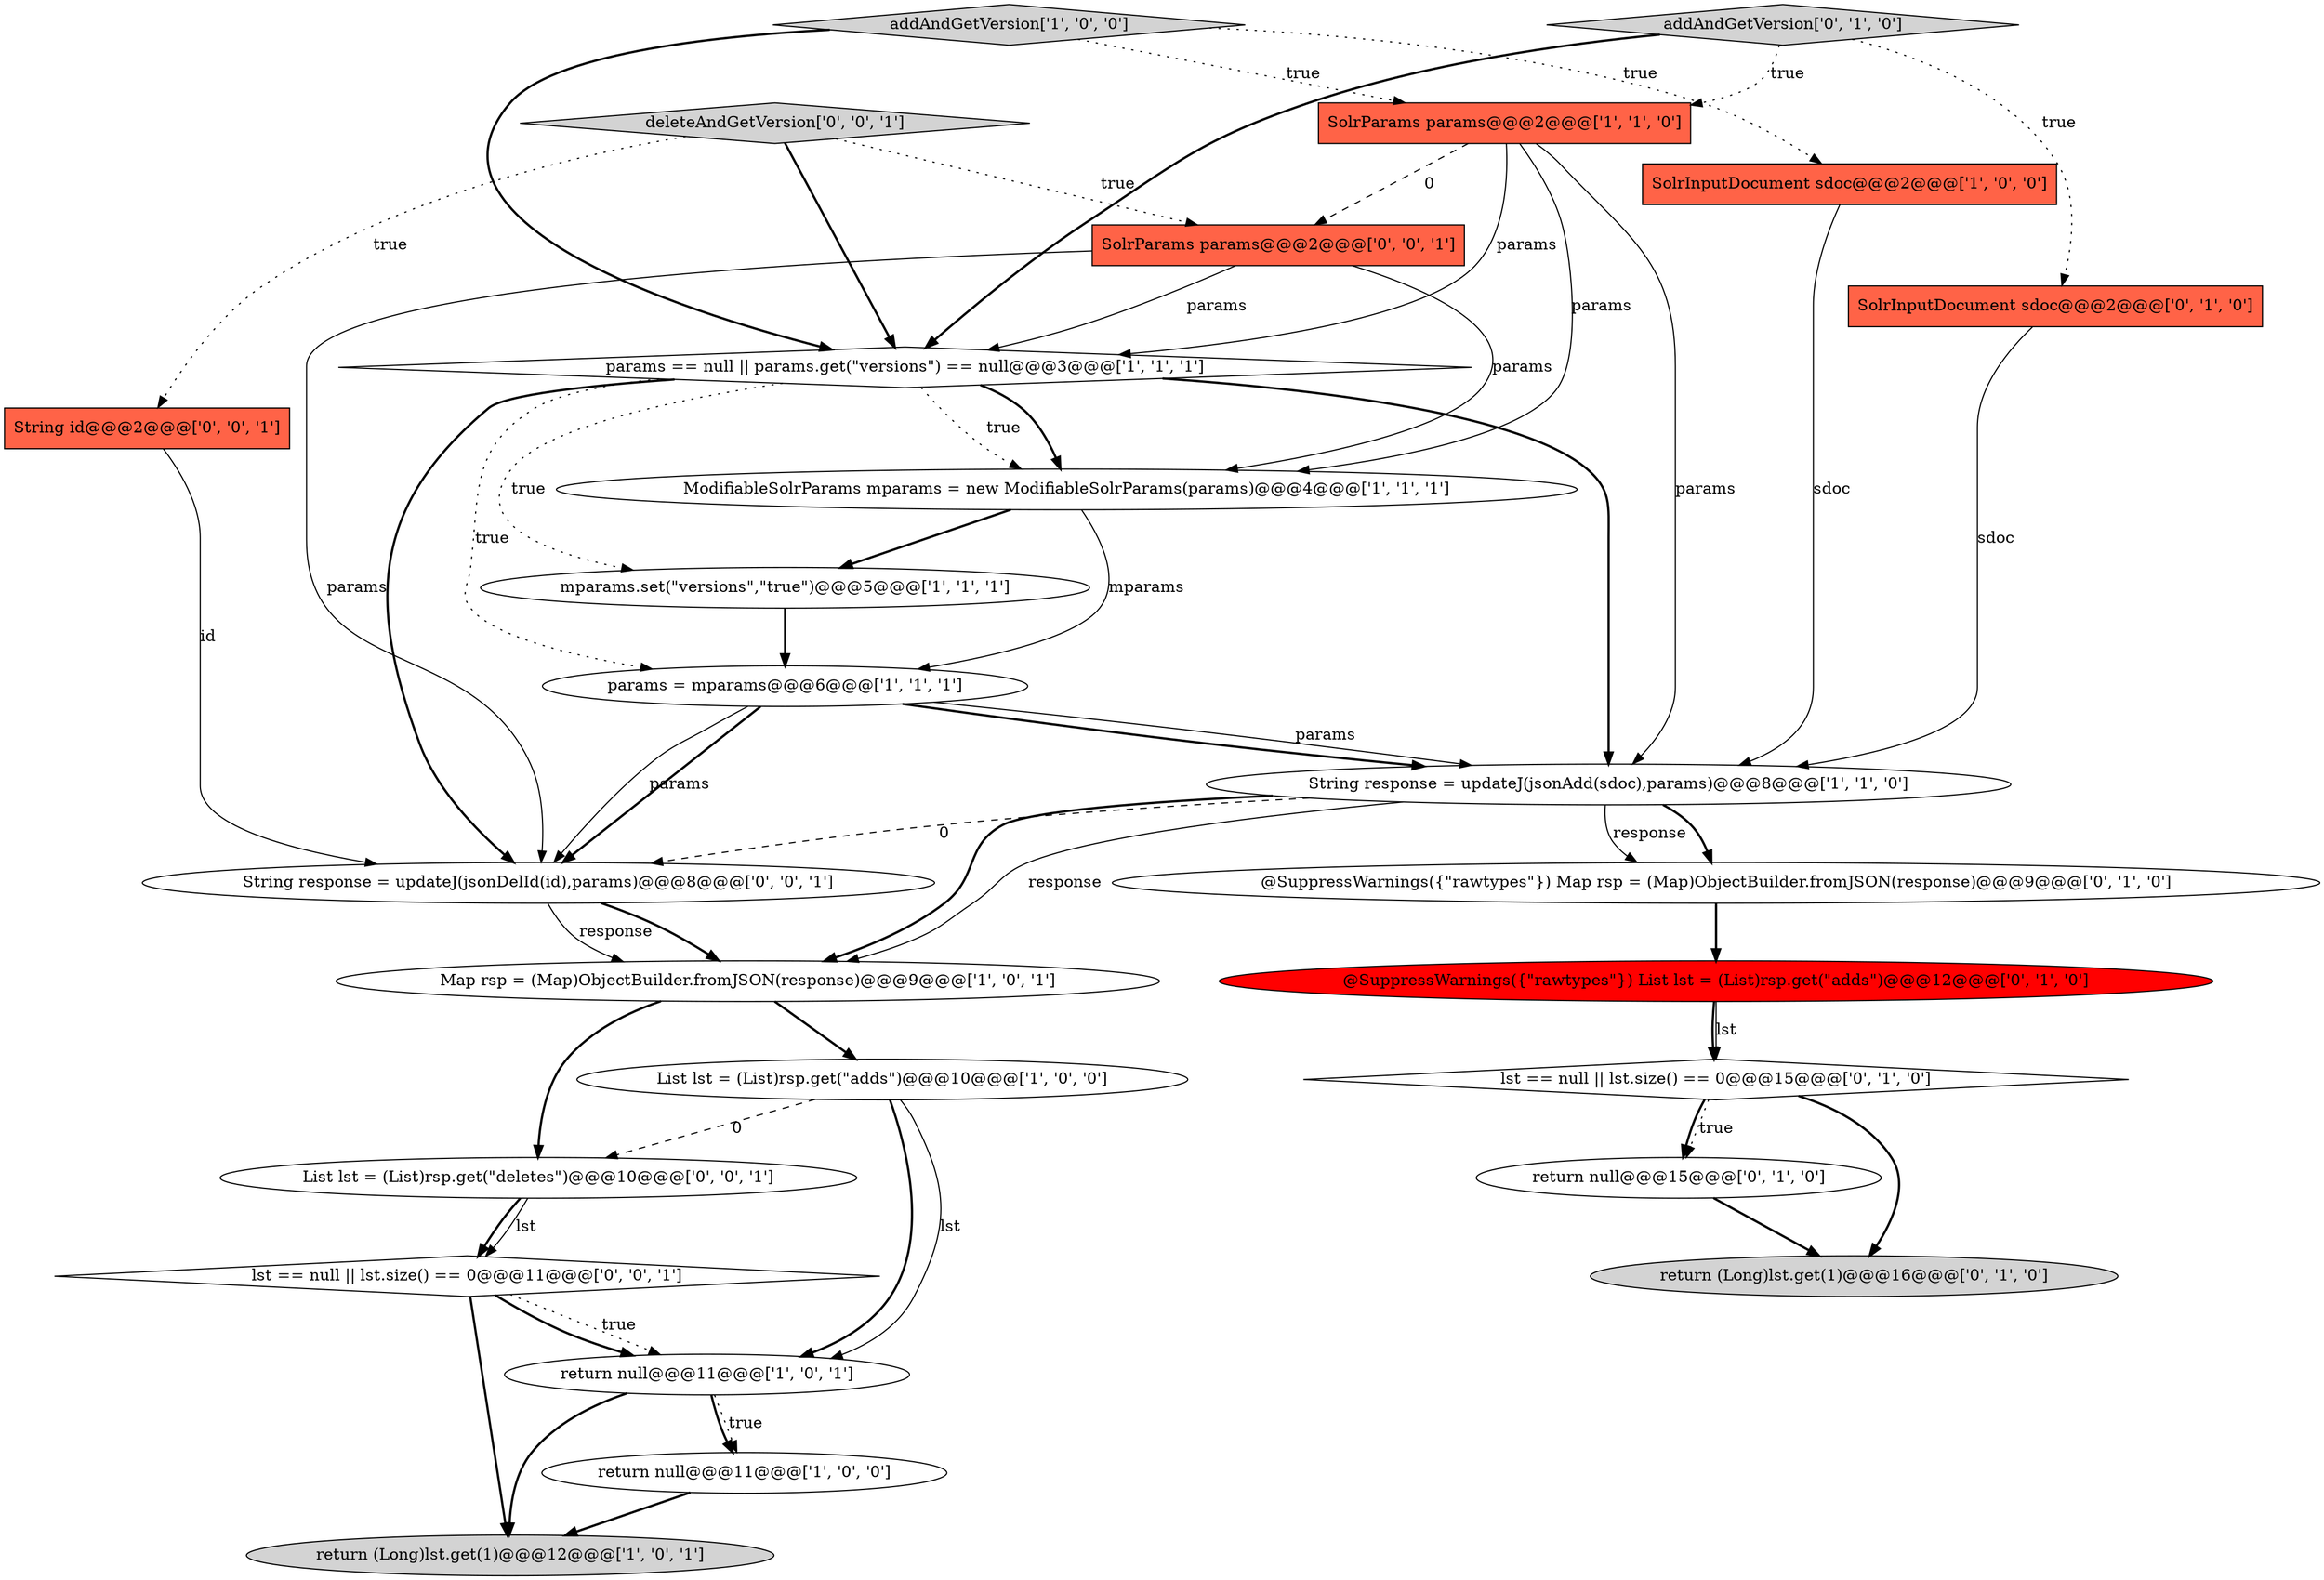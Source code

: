 digraph {
2 [style = filled, label = "return (Long)lst.get(1)@@@12@@@['1', '0', '1']", fillcolor = lightgray, shape = ellipse image = "AAA0AAABBB1BBB"];
13 [style = filled, label = "lst == null || lst.size() == 0@@@15@@@['0', '1', '0']", fillcolor = white, shape = diamond image = "AAA0AAABBB2BBB"];
5 [style = filled, label = "SolrInputDocument sdoc@@@2@@@['1', '0', '0']", fillcolor = tomato, shape = box image = "AAA0AAABBB1BBB"];
3 [style = filled, label = "return null@@@11@@@['1', '0', '1']", fillcolor = white, shape = ellipse image = "AAA0AAABBB1BBB"];
1 [style = filled, label = "List lst = (List)rsp.get(\"adds\")@@@10@@@['1', '0', '0']", fillcolor = white, shape = ellipse image = "AAA0AAABBB1BBB"];
25 [style = filled, label = "deleteAndGetVersion['0', '0', '1']", fillcolor = lightgray, shape = diamond image = "AAA0AAABBB3BBB"];
21 [style = filled, label = "lst == null || lst.size() == 0@@@11@@@['0', '0', '1']", fillcolor = white, shape = diamond image = "AAA0AAABBB3BBB"];
10 [style = filled, label = "SolrParams params@@@2@@@['1', '1', '0']", fillcolor = tomato, shape = box image = "AAA0AAABBB1BBB"];
16 [style = filled, label = "return null@@@15@@@['0', '1', '0']", fillcolor = white, shape = ellipse image = "AAA0AAABBB2BBB"];
6 [style = filled, label = "params == null || params.get(\"versions\") == null@@@3@@@['1', '1', '1']", fillcolor = white, shape = diamond image = "AAA0AAABBB1BBB"];
19 [style = filled, label = "addAndGetVersion['0', '1', '0']", fillcolor = lightgray, shape = diamond image = "AAA0AAABBB2BBB"];
8 [style = filled, label = "ModifiableSolrParams mparams = new ModifiableSolrParams(params)@@@4@@@['1', '1', '1']", fillcolor = white, shape = ellipse image = "AAA0AAABBB1BBB"];
11 [style = filled, label = "mparams.set(\"versions\",\"true\")@@@5@@@['1', '1', '1']", fillcolor = white, shape = ellipse image = "AAA0AAABBB1BBB"];
9 [style = filled, label = "Map rsp = (Map)ObjectBuilder.fromJSON(response)@@@9@@@['1', '0', '1']", fillcolor = white, shape = ellipse image = "AAA0AAABBB1BBB"];
14 [style = filled, label = "SolrInputDocument sdoc@@@2@@@['0', '1', '0']", fillcolor = tomato, shape = box image = "AAA0AAABBB2BBB"];
23 [style = filled, label = "String response = updateJ(jsonDelId(id),params)@@@8@@@['0', '0', '1']", fillcolor = white, shape = ellipse image = "AAA0AAABBB3BBB"];
20 [style = filled, label = "List lst = (List)rsp.get(\"deletes\")@@@10@@@['0', '0', '1']", fillcolor = white, shape = ellipse image = "AAA0AAABBB3BBB"];
4 [style = filled, label = "String response = updateJ(jsonAdd(sdoc),params)@@@8@@@['1', '1', '0']", fillcolor = white, shape = ellipse image = "AAA0AAABBB1BBB"];
15 [style = filled, label = "@SuppressWarnings({\"rawtypes\"}) List lst = (List)rsp.get(\"adds\")@@@12@@@['0', '1', '0']", fillcolor = red, shape = ellipse image = "AAA1AAABBB2BBB"];
0 [style = filled, label = "return null@@@11@@@['1', '0', '0']", fillcolor = white, shape = ellipse image = "AAA0AAABBB1BBB"];
12 [style = filled, label = "addAndGetVersion['1', '0', '0']", fillcolor = lightgray, shape = diamond image = "AAA0AAABBB1BBB"];
7 [style = filled, label = "params = mparams@@@6@@@['1', '1', '1']", fillcolor = white, shape = ellipse image = "AAA0AAABBB1BBB"];
17 [style = filled, label = "return (Long)lst.get(1)@@@16@@@['0', '1', '0']", fillcolor = lightgray, shape = ellipse image = "AAA0AAABBB2BBB"];
24 [style = filled, label = "SolrParams params@@@2@@@['0', '0', '1']", fillcolor = tomato, shape = box image = "AAA0AAABBB3BBB"];
22 [style = filled, label = "String id@@@2@@@['0', '0', '1']", fillcolor = tomato, shape = box image = "AAA0AAABBB3BBB"];
18 [style = filled, label = "@SuppressWarnings({\"rawtypes\"}) Map rsp = (Map)ObjectBuilder.fromJSON(response)@@@9@@@['0', '1', '0']", fillcolor = white, shape = ellipse image = "AAA0AAABBB2BBB"];
19->10 [style = dotted, label="true"];
4->9 [style = bold, label=""];
13->16 [style = dotted, label="true"];
19->14 [style = dotted, label="true"];
10->4 [style = solid, label="params"];
15->13 [style = bold, label=""];
6->23 [style = bold, label=""];
0->2 [style = bold, label=""];
24->8 [style = solid, label="params"];
18->15 [style = bold, label=""];
5->4 [style = solid, label="sdoc"];
1->3 [style = bold, label=""];
24->23 [style = solid, label="params"];
25->24 [style = dotted, label="true"];
10->8 [style = solid, label="params"];
4->18 [style = bold, label=""];
9->20 [style = bold, label=""];
7->4 [style = bold, label=""];
16->17 [style = bold, label=""];
25->6 [style = bold, label=""];
19->6 [style = bold, label=""];
12->6 [style = bold, label=""];
13->16 [style = bold, label=""];
23->9 [style = solid, label="response"];
3->0 [style = bold, label=""];
21->2 [style = bold, label=""];
15->13 [style = solid, label="lst"];
20->21 [style = bold, label=""];
1->20 [style = dashed, label="0"];
7->23 [style = solid, label="params"];
10->6 [style = solid, label="params"];
6->4 [style = bold, label=""];
13->17 [style = bold, label=""];
7->4 [style = solid, label="params"];
24->6 [style = solid, label="params"];
12->10 [style = dotted, label="true"];
3->2 [style = bold, label=""];
12->5 [style = dotted, label="true"];
1->3 [style = solid, label="lst"];
6->8 [style = dotted, label="true"];
20->21 [style = solid, label="lst"];
7->23 [style = bold, label=""];
6->8 [style = bold, label=""];
4->18 [style = solid, label="response"];
3->0 [style = dotted, label="true"];
14->4 [style = solid, label="sdoc"];
6->7 [style = dotted, label="true"];
21->3 [style = dotted, label="true"];
25->22 [style = dotted, label="true"];
22->23 [style = solid, label="id"];
8->7 [style = solid, label="mparams"];
6->11 [style = dotted, label="true"];
9->1 [style = bold, label=""];
8->11 [style = bold, label=""];
23->9 [style = bold, label=""];
4->23 [style = dashed, label="0"];
10->24 [style = dashed, label="0"];
11->7 [style = bold, label=""];
4->9 [style = solid, label="response"];
21->3 [style = bold, label=""];
}
